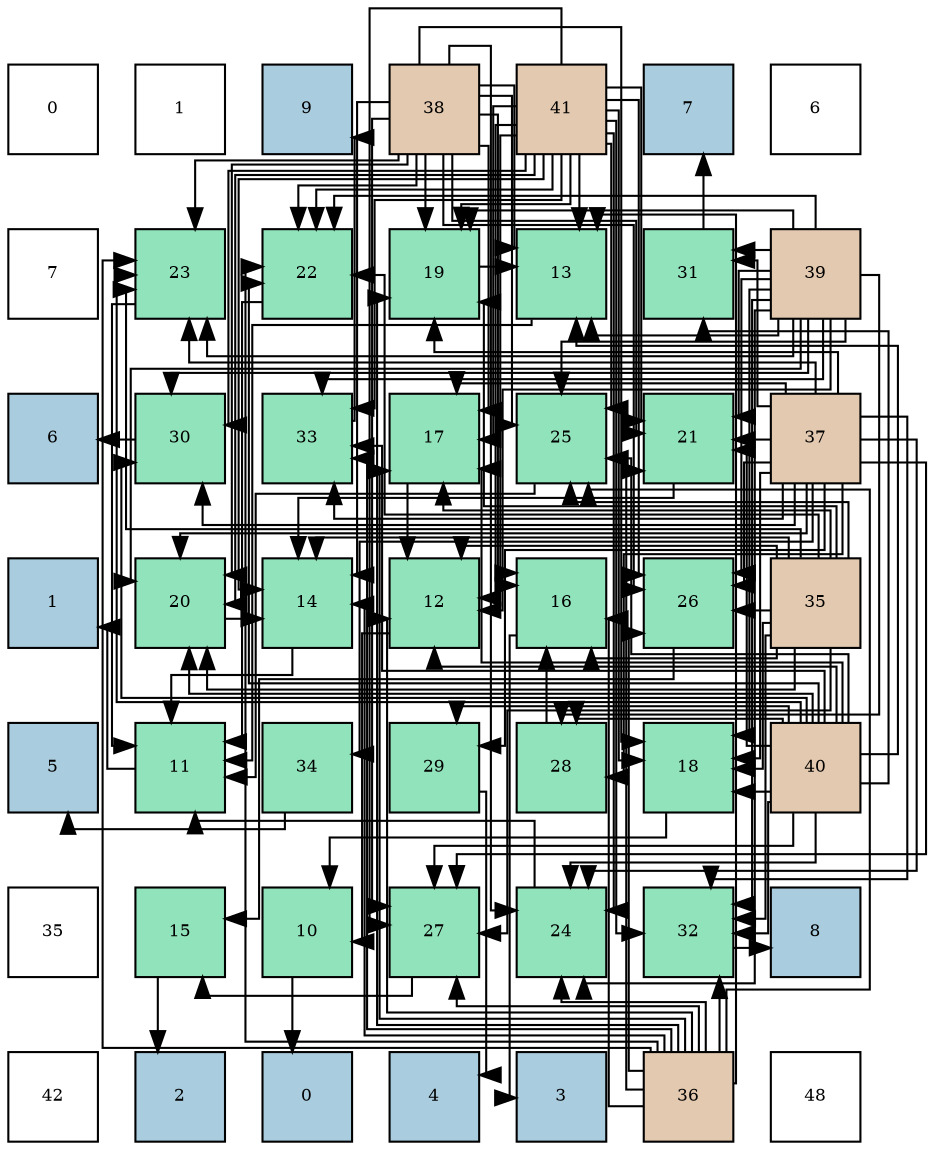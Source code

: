digraph layout{
 rankdir=TB;
 splines=ortho;
 node [style=filled shape=square fixedsize=true width=0.6];
0[label="0", fontsize=8, fillcolor="#ffffff"];
1[label="1", fontsize=8, fillcolor="#ffffff"];
2[label="9", fontsize=8, fillcolor="#a9ccde"];
3[label="38", fontsize=8, fillcolor="#e3c9af"];
4[label="41", fontsize=8, fillcolor="#e3c9af"];
5[label="7", fontsize=8, fillcolor="#a9ccde"];
6[label="6", fontsize=8, fillcolor="#ffffff"];
7[label="7", fontsize=8, fillcolor="#ffffff"];
8[label="23", fontsize=8, fillcolor="#91e3bb"];
9[label="22", fontsize=8, fillcolor="#91e3bb"];
10[label="19", fontsize=8, fillcolor="#91e3bb"];
11[label="13", fontsize=8, fillcolor="#91e3bb"];
12[label="31", fontsize=8, fillcolor="#91e3bb"];
13[label="39", fontsize=8, fillcolor="#e3c9af"];
14[label="6", fontsize=8, fillcolor="#a9ccde"];
15[label="30", fontsize=8, fillcolor="#91e3bb"];
16[label="33", fontsize=8, fillcolor="#91e3bb"];
17[label="17", fontsize=8, fillcolor="#91e3bb"];
18[label="25", fontsize=8, fillcolor="#91e3bb"];
19[label="21", fontsize=8, fillcolor="#91e3bb"];
20[label="37", fontsize=8, fillcolor="#e3c9af"];
21[label="1", fontsize=8, fillcolor="#a9ccde"];
22[label="20", fontsize=8, fillcolor="#91e3bb"];
23[label="14", fontsize=8, fillcolor="#91e3bb"];
24[label="12", fontsize=8, fillcolor="#91e3bb"];
25[label="16", fontsize=8, fillcolor="#91e3bb"];
26[label="26", fontsize=8, fillcolor="#91e3bb"];
27[label="35", fontsize=8, fillcolor="#e3c9af"];
28[label="5", fontsize=8, fillcolor="#a9ccde"];
29[label="11", fontsize=8, fillcolor="#91e3bb"];
30[label="34", fontsize=8, fillcolor="#91e3bb"];
31[label="29", fontsize=8, fillcolor="#91e3bb"];
32[label="28", fontsize=8, fillcolor="#91e3bb"];
33[label="18", fontsize=8, fillcolor="#91e3bb"];
34[label="40", fontsize=8, fillcolor="#e3c9af"];
35[label="35", fontsize=8, fillcolor="#ffffff"];
36[label="15", fontsize=8, fillcolor="#91e3bb"];
37[label="10", fontsize=8, fillcolor="#91e3bb"];
38[label="27", fontsize=8, fillcolor="#91e3bb"];
39[label="24", fontsize=8, fillcolor="#91e3bb"];
40[label="32", fontsize=8, fillcolor="#91e3bb"];
41[label="8", fontsize=8, fillcolor="#a9ccde"];
42[label="42", fontsize=8, fillcolor="#ffffff"];
43[label="2", fontsize=8, fillcolor="#a9ccde"];
44[label="0", fontsize=8, fillcolor="#a9ccde"];
45[label="4", fontsize=8, fillcolor="#a9ccde"];
46[label="3", fontsize=8, fillcolor="#a9ccde"];
47[label="36", fontsize=8, fillcolor="#e3c9af"];
48[label="48", fontsize=8, fillcolor="#ffffff"];
edge [constraint=false, style=vis];37 -> 44;
29 -> 21;
24 -> 37;
11 -> 29;
23 -> 29;
36 -> 43;
25 -> 46;
17 -> 24;
33 -> 37;
10 -> 11;
22 -> 23;
19 -> 23;
9 -> 29;
8 -> 29;
39 -> 29;
18 -> 29;
26 -> 36;
38 -> 36;
32 -> 25;
31 -> 45;
15 -> 14;
12 -> 5;
40 -> 41;
16 -> 2;
30 -> 28;
27 -> 24;
27 -> 23;
27 -> 25;
27 -> 17;
27 -> 33;
27 -> 10;
27 -> 22;
27 -> 9;
27 -> 8;
27 -> 18;
27 -> 26;
27 -> 38;
27 -> 40;
47 -> 24;
47 -> 11;
47 -> 23;
47 -> 25;
47 -> 17;
47 -> 10;
47 -> 19;
47 -> 9;
47 -> 8;
47 -> 39;
47 -> 18;
47 -> 26;
47 -> 38;
47 -> 40;
47 -> 16;
20 -> 17;
20 -> 33;
20 -> 10;
20 -> 22;
20 -> 19;
20 -> 8;
20 -> 39;
20 -> 26;
20 -> 38;
20 -> 32;
20 -> 31;
20 -> 15;
20 -> 12;
20 -> 40;
20 -> 16;
20 -> 30;
3 -> 11;
3 -> 23;
3 -> 25;
3 -> 17;
3 -> 33;
3 -> 10;
3 -> 22;
3 -> 19;
3 -> 9;
3 -> 8;
3 -> 39;
3 -> 18;
3 -> 26;
3 -> 38;
13 -> 24;
13 -> 11;
13 -> 33;
13 -> 10;
13 -> 22;
13 -> 19;
13 -> 9;
13 -> 8;
13 -> 39;
13 -> 18;
13 -> 26;
13 -> 32;
13 -> 15;
13 -> 12;
13 -> 40;
13 -> 16;
34 -> 24;
34 -> 11;
34 -> 17;
34 -> 33;
34 -> 22;
34 -> 19;
34 -> 9;
34 -> 8;
34 -> 39;
34 -> 18;
34 -> 38;
34 -> 32;
34 -> 31;
34 -> 15;
34 -> 12;
34 -> 40;
34 -> 16;
4 -> 24;
4 -> 11;
4 -> 23;
4 -> 25;
4 -> 17;
4 -> 33;
4 -> 10;
4 -> 22;
4 -> 19;
4 -> 9;
4 -> 39;
4 -> 18;
4 -> 26;
4 -> 38;
4 -> 15;
4 -> 40;
4 -> 16;
edge [constraint=true, style=invis];
0 -> 7 -> 14 -> 21 -> 28 -> 35 -> 42;
1 -> 8 -> 15 -> 22 -> 29 -> 36 -> 43;
2 -> 9 -> 16 -> 23 -> 30 -> 37 -> 44;
3 -> 10 -> 17 -> 24 -> 31 -> 38 -> 45;
4 -> 11 -> 18 -> 25 -> 32 -> 39 -> 46;
5 -> 12 -> 19 -> 26 -> 33 -> 40 -> 47;
6 -> 13 -> 20 -> 27 -> 34 -> 41 -> 48;
rank = same {0 -> 1 -> 2 -> 3 -> 4 -> 5 -> 6};
rank = same {7 -> 8 -> 9 -> 10 -> 11 -> 12 -> 13};
rank = same {14 -> 15 -> 16 -> 17 -> 18 -> 19 -> 20};
rank = same {21 -> 22 -> 23 -> 24 -> 25 -> 26 -> 27};
rank = same {28 -> 29 -> 30 -> 31 -> 32 -> 33 -> 34};
rank = same {35 -> 36 -> 37 -> 38 -> 39 -> 40 -> 41};
rank = same {42 -> 43 -> 44 -> 45 -> 46 -> 47 -> 48};
}